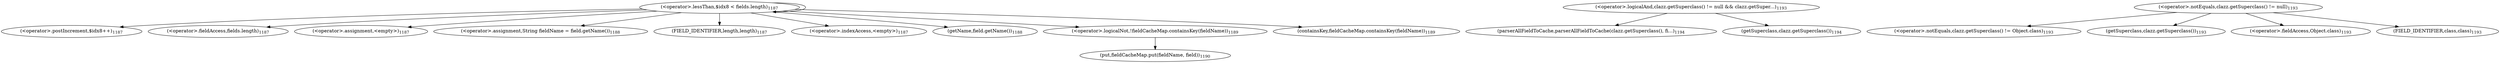 digraph "parserAllFieldToCache" {  
"3419" [label = <(&lt;operator&gt;.lessThan,$idx8 &lt; fields.length)<SUB>1187</SUB>> ]
"3424" [label = <(&lt;operator&gt;.postIncrement,$idx8++)<SUB>1187</SUB>> ]
"3449" [label = <(&lt;operator&gt;.logicalAnd,clazz.getSuperclass() != null &amp;&amp; clazz.getSuper...)<SUB>1193</SUB>> ]
"3421" [label = <(&lt;operator&gt;.fieldAccess,fields.length)<SUB>1187</SUB>> ]
"3428" [label = <(&lt;operator&gt;.assignment,&lt;empty&gt;)<SUB>1187</SUB>> ]
"3434" [label = <(&lt;operator&gt;.assignment,String fieldName = field.getName())<SUB>1188</SUB>> ]
"3450" [label = <(&lt;operator&gt;.notEquals,clazz.getSuperclass() != null)<SUB>1193</SUB>> ]
"3454" [label = <(&lt;operator&gt;.notEquals,clazz.getSuperclass() != Object.class)<SUB>1193</SUB>> ]
"3461" [label = <(parserAllFieldToCache,parserAllFieldToCache(clazz.getSuperclass(), fi...)<SUB>1194</SUB>> ]
"3423" [label = <(FIELD_IDENTIFIER,length,length)<SUB>1187</SUB>> ]
"3430" [label = <(&lt;operator&gt;.indexAccess,&lt;empty&gt;)<SUB>1187</SUB>> ]
"3436" [label = <(getName,field.getName())<SUB>1188</SUB>> ]
"3439" [label = <(&lt;operator&gt;.logicalNot,!fieldCacheMap.containsKey(fieldName))<SUB>1189</SUB>> ]
"3455" [label = <(getSuperclass,clazz.getSuperclass())<SUB>1193</SUB>> ]
"3457" [label = <(&lt;operator&gt;.fieldAccess,Object.class)<SUB>1193</SUB>> ]
"3462" [label = <(getSuperclass,clazz.getSuperclass())<SUB>1194</SUB>> ]
"3440" [label = <(containsKey,fieldCacheMap.containsKey(fieldName))<SUB>1189</SUB>> ]
"3444" [label = <(put,fieldCacheMap.put(fieldName, field))<SUB>1190</SUB>> ]
"3459" [label = <(FIELD_IDENTIFIER,class,class)<SUB>1193</SUB>> ]
  "3419" -> "3436" 
  "3419" -> "3423" 
  "3419" -> "3439" 
  "3419" -> "3424" 
  "3419" -> "3428" 
  "3419" -> "3430" 
  "3419" -> "3434" 
  "3419" -> "3419" 
  "3419" -> "3440" 
  "3419" -> "3421" 
  "3449" -> "3462" 
  "3449" -> "3461" 
  "3450" -> "3459" 
  "3450" -> "3455" 
  "3450" -> "3454" 
  "3450" -> "3457" 
  "3439" -> "3444" 
}

